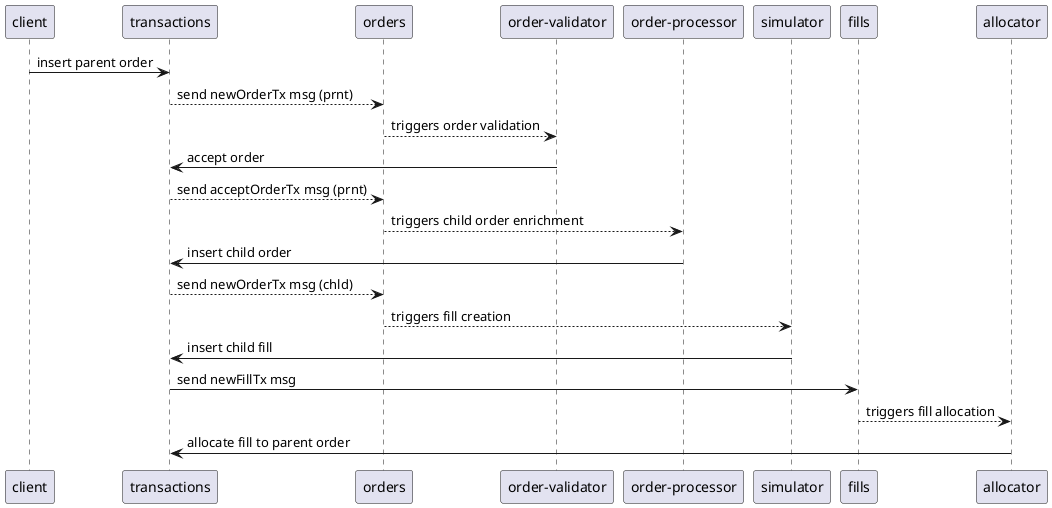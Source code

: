 @startuml
client -> transactions: insert parent order
transactions --> orders: send newOrderTx msg (prnt)
orders --> "order-validator": triggers order validation
"order-validator" -> transactions: accept order
transactions --> orders: send acceptOrderTx msg (prnt)
orders --> "order-processor": triggers child order enrichment
"order-processor" -> transactions: insert child order
transactions --> orders: send newOrderTx msg (chld)
orders --> simulator: triggers fill creation
simulator -> transactions: insert child fill
transactions -> fills: send newFillTx msg
fills --> allocator: triggers fill allocation
allocator -> transactions: allocate fill to parent order
@enduml